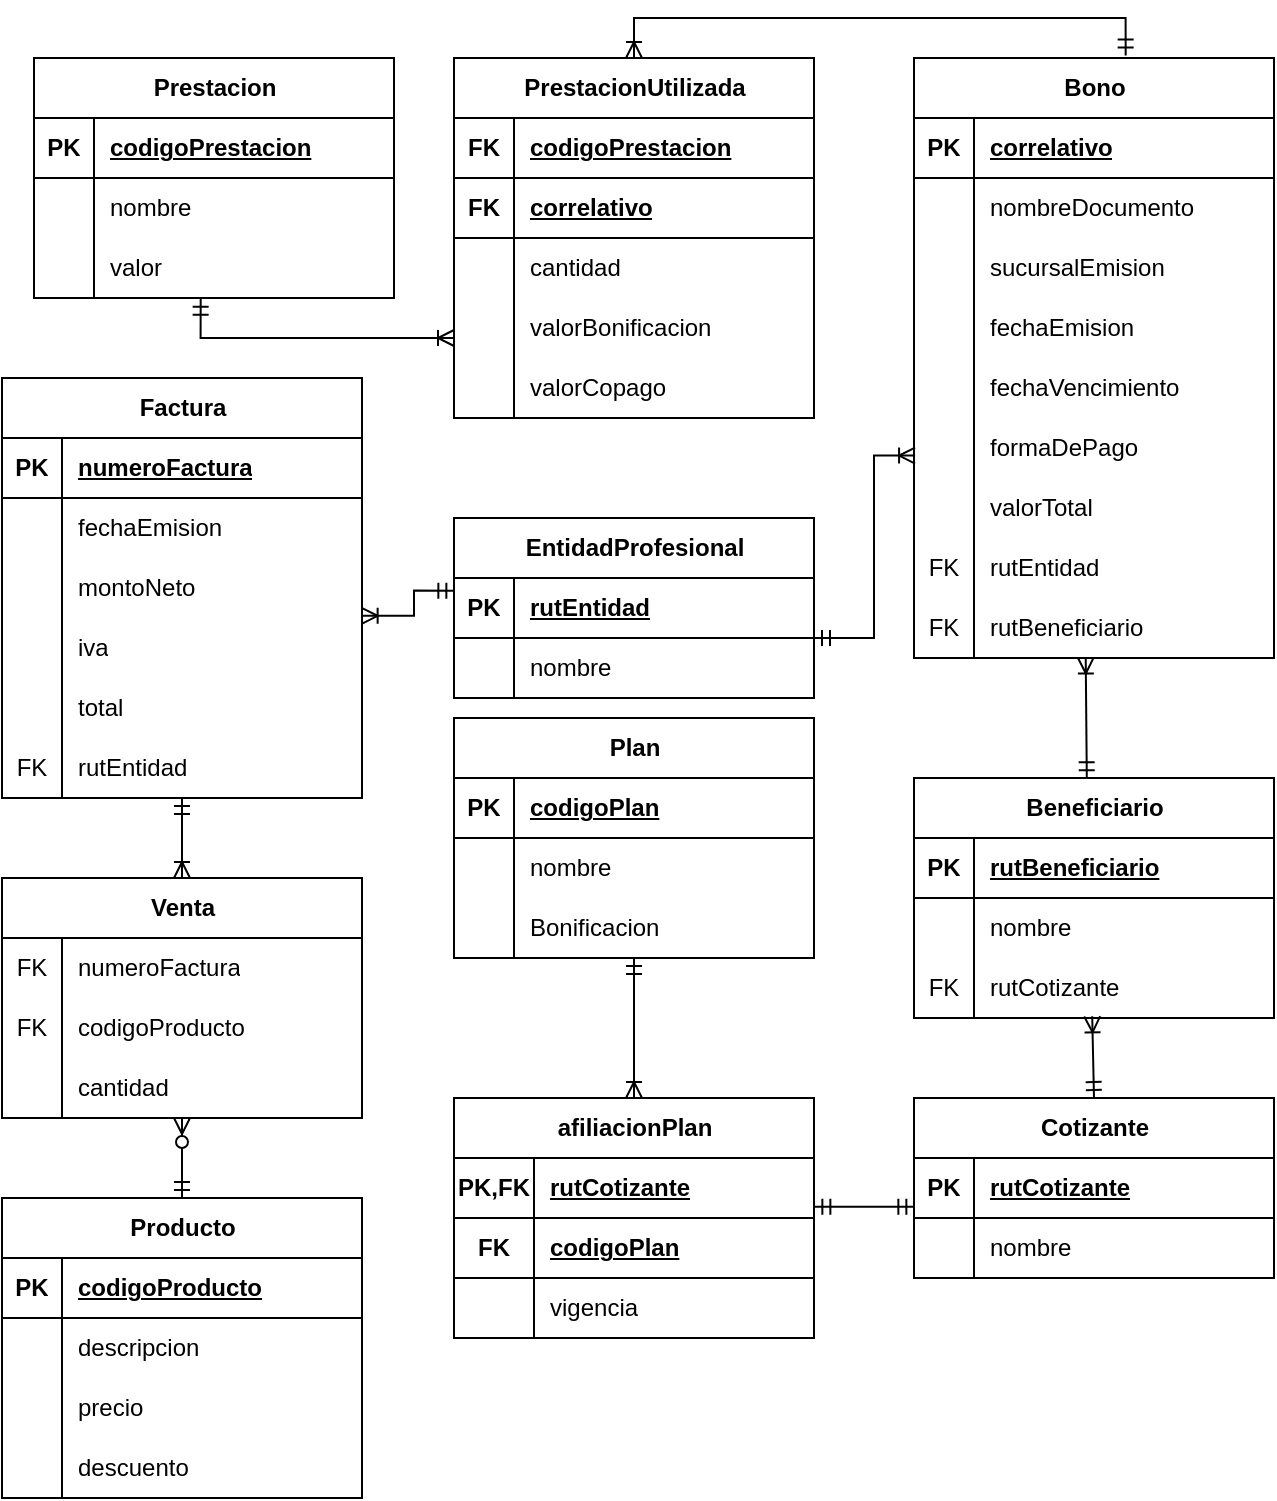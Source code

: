 <mxfile version="21.1.5" type="github">
  <diagram name="Página-1" id="sHQLnijy8fRrwYcZ9gBC">
    <mxGraphModel dx="1008" dy="512" grid="1" gridSize="10" guides="1" tooltips="1" connect="1" arrows="1" fold="1" page="1" pageScale="1" pageWidth="827" pageHeight="1169" math="0" shadow="0">
      <root>
        <mxCell id="0" />
        <mxCell id="1" parent="0" />
        <mxCell id="WlE908Nr2HLmPfWXAteI-1" value="Venta" style="shape=table;startSize=30;container=1;collapsible=1;childLayout=tableLayout;fixedRows=1;rowLines=0;fontStyle=1;align=center;resizeLast=1;html=1;" parent="1" vertex="1">
          <mxGeometry x="234" y="460" width="180" height="120" as="geometry" />
        </mxCell>
        <mxCell id="WlE908Nr2HLmPfWXAteI-5" value="" style="shape=tableRow;horizontal=0;startSize=0;swimlaneHead=0;swimlaneBody=0;fillColor=none;collapsible=0;dropTarget=0;points=[[0,0.5],[1,0.5]];portConstraint=eastwest;top=0;left=0;right=0;bottom=0;" parent="WlE908Nr2HLmPfWXAteI-1" vertex="1">
          <mxGeometry y="30" width="180" height="30" as="geometry" />
        </mxCell>
        <mxCell id="WlE908Nr2HLmPfWXAteI-6" value="FK" style="shape=partialRectangle;connectable=0;fillColor=none;top=0;left=0;bottom=0;right=0;editable=1;overflow=hidden;whiteSpace=wrap;html=1;" parent="WlE908Nr2HLmPfWXAteI-5" vertex="1">
          <mxGeometry width="30" height="30" as="geometry">
            <mxRectangle width="30" height="30" as="alternateBounds" />
          </mxGeometry>
        </mxCell>
        <mxCell id="WlE908Nr2HLmPfWXAteI-7" value="numeroFactura" style="shape=partialRectangle;connectable=0;fillColor=none;top=0;left=0;bottom=0;right=0;align=left;spacingLeft=6;overflow=hidden;whiteSpace=wrap;html=1;" parent="WlE908Nr2HLmPfWXAteI-5" vertex="1">
          <mxGeometry x="30" width="150" height="30" as="geometry">
            <mxRectangle width="150" height="30" as="alternateBounds" />
          </mxGeometry>
        </mxCell>
        <mxCell id="WlE908Nr2HLmPfWXAteI-8" value="" style="shape=tableRow;horizontal=0;startSize=0;swimlaneHead=0;swimlaneBody=0;fillColor=none;collapsible=0;dropTarget=0;points=[[0,0.5],[1,0.5]];portConstraint=eastwest;top=0;left=0;right=0;bottom=0;" parent="WlE908Nr2HLmPfWXAteI-1" vertex="1">
          <mxGeometry y="60" width="180" height="30" as="geometry" />
        </mxCell>
        <mxCell id="WlE908Nr2HLmPfWXAteI-9" value="FK" style="shape=partialRectangle;connectable=0;fillColor=none;top=0;left=0;bottom=0;right=0;editable=1;overflow=hidden;whiteSpace=wrap;html=1;" parent="WlE908Nr2HLmPfWXAteI-8" vertex="1">
          <mxGeometry width="30" height="30" as="geometry">
            <mxRectangle width="30" height="30" as="alternateBounds" />
          </mxGeometry>
        </mxCell>
        <mxCell id="WlE908Nr2HLmPfWXAteI-10" value="codigoProducto" style="shape=partialRectangle;connectable=0;fillColor=none;top=0;left=0;bottom=0;right=0;align=left;spacingLeft=6;overflow=hidden;whiteSpace=wrap;html=1;" parent="WlE908Nr2HLmPfWXAteI-8" vertex="1">
          <mxGeometry x="30" width="150" height="30" as="geometry">
            <mxRectangle width="150" height="30" as="alternateBounds" />
          </mxGeometry>
        </mxCell>
        <mxCell id="WlE908Nr2HLmPfWXAteI-11" value="" style="shape=tableRow;horizontal=0;startSize=0;swimlaneHead=0;swimlaneBody=0;fillColor=none;collapsible=0;dropTarget=0;points=[[0,0.5],[1,0.5]];portConstraint=eastwest;top=0;left=0;right=0;bottom=0;" parent="WlE908Nr2HLmPfWXAteI-1" vertex="1">
          <mxGeometry y="90" width="180" height="30" as="geometry" />
        </mxCell>
        <mxCell id="WlE908Nr2HLmPfWXAteI-12" value="" style="shape=partialRectangle;connectable=0;fillColor=none;top=0;left=0;bottom=0;right=0;editable=1;overflow=hidden;whiteSpace=wrap;html=1;" parent="WlE908Nr2HLmPfWXAteI-11" vertex="1">
          <mxGeometry width="30" height="30" as="geometry">
            <mxRectangle width="30" height="30" as="alternateBounds" />
          </mxGeometry>
        </mxCell>
        <mxCell id="WlE908Nr2HLmPfWXAteI-13" value="cantidad" style="shape=partialRectangle;connectable=0;fillColor=none;top=0;left=0;bottom=0;right=0;align=left;spacingLeft=6;overflow=hidden;whiteSpace=wrap;html=1;" parent="WlE908Nr2HLmPfWXAteI-11" vertex="1">
          <mxGeometry x="30" width="150" height="30" as="geometry">
            <mxRectangle width="150" height="30" as="alternateBounds" />
          </mxGeometry>
        </mxCell>
        <mxCell id="WlE908Nr2HLmPfWXAteI-14" value="Factura" style="shape=table;startSize=30;container=1;collapsible=1;childLayout=tableLayout;fixedRows=1;rowLines=0;fontStyle=1;align=center;resizeLast=1;html=1;" parent="1" vertex="1">
          <mxGeometry x="234" y="210" width="180" height="210.0" as="geometry" />
        </mxCell>
        <mxCell id="WlE908Nr2HLmPfWXAteI-15" value="" style="shape=tableRow;horizontal=0;startSize=0;swimlaneHead=0;swimlaneBody=0;fillColor=none;collapsible=0;dropTarget=0;points=[[0,0.5],[1,0.5]];portConstraint=eastwest;top=0;left=0;right=0;bottom=1;" parent="WlE908Nr2HLmPfWXAteI-14" vertex="1">
          <mxGeometry y="30" width="180" height="30" as="geometry" />
        </mxCell>
        <mxCell id="WlE908Nr2HLmPfWXAteI-16" value="PK" style="shape=partialRectangle;connectable=0;fillColor=none;top=0;left=0;bottom=0;right=0;fontStyle=1;overflow=hidden;whiteSpace=wrap;html=1;" parent="WlE908Nr2HLmPfWXAteI-15" vertex="1">
          <mxGeometry width="30" height="30" as="geometry">
            <mxRectangle width="30" height="30" as="alternateBounds" />
          </mxGeometry>
        </mxCell>
        <mxCell id="WlE908Nr2HLmPfWXAteI-17" value="numeroFactura" style="shape=partialRectangle;connectable=0;fillColor=none;top=0;left=0;bottom=0;right=0;align=left;spacingLeft=6;fontStyle=5;overflow=hidden;whiteSpace=wrap;html=1;" parent="WlE908Nr2HLmPfWXAteI-15" vertex="1">
          <mxGeometry x="30" width="150" height="30" as="geometry">
            <mxRectangle width="150" height="30" as="alternateBounds" />
          </mxGeometry>
        </mxCell>
        <mxCell id="WlE908Nr2HLmPfWXAteI-18" value="" style="shape=tableRow;horizontal=0;startSize=0;swimlaneHead=0;swimlaneBody=0;fillColor=none;collapsible=0;dropTarget=0;points=[[0,0.5],[1,0.5]];portConstraint=eastwest;top=0;left=0;right=0;bottom=0;" parent="WlE908Nr2HLmPfWXAteI-14" vertex="1">
          <mxGeometry y="60" width="180" height="30" as="geometry" />
        </mxCell>
        <mxCell id="WlE908Nr2HLmPfWXAteI-19" value="" style="shape=partialRectangle;connectable=0;fillColor=none;top=0;left=0;bottom=0;right=0;editable=1;overflow=hidden;whiteSpace=wrap;html=1;" parent="WlE908Nr2HLmPfWXAteI-18" vertex="1">
          <mxGeometry width="30" height="30" as="geometry">
            <mxRectangle width="30" height="30" as="alternateBounds" />
          </mxGeometry>
        </mxCell>
        <mxCell id="WlE908Nr2HLmPfWXAteI-20" value="fechaEmision" style="shape=partialRectangle;connectable=0;fillColor=none;top=0;left=0;bottom=0;right=0;align=left;spacingLeft=6;overflow=hidden;whiteSpace=wrap;html=1;" parent="WlE908Nr2HLmPfWXAteI-18" vertex="1">
          <mxGeometry x="30" width="150" height="30" as="geometry">
            <mxRectangle width="150" height="30" as="alternateBounds" />
          </mxGeometry>
        </mxCell>
        <mxCell id="WlE908Nr2HLmPfWXAteI-24" value="" style="shape=tableRow;horizontal=0;startSize=0;swimlaneHead=0;swimlaneBody=0;fillColor=none;collapsible=0;dropTarget=0;points=[[0,0.5],[1,0.5]];portConstraint=eastwest;top=0;left=0;right=0;bottom=0;" parent="WlE908Nr2HLmPfWXAteI-14" vertex="1">
          <mxGeometry y="90" width="180" height="30" as="geometry" />
        </mxCell>
        <mxCell id="WlE908Nr2HLmPfWXAteI-25" value="" style="shape=partialRectangle;connectable=0;fillColor=none;top=0;left=0;bottom=0;right=0;editable=1;overflow=hidden;whiteSpace=wrap;html=1;" parent="WlE908Nr2HLmPfWXAteI-24" vertex="1">
          <mxGeometry width="30" height="30" as="geometry">
            <mxRectangle width="30" height="30" as="alternateBounds" />
          </mxGeometry>
        </mxCell>
        <mxCell id="WlE908Nr2HLmPfWXAteI-26" value="montoNeto" style="shape=partialRectangle;connectable=0;fillColor=none;top=0;left=0;bottom=0;right=0;align=left;spacingLeft=6;overflow=hidden;whiteSpace=wrap;html=1;" parent="WlE908Nr2HLmPfWXAteI-24" vertex="1">
          <mxGeometry x="30" width="150" height="30" as="geometry">
            <mxRectangle width="150" height="30" as="alternateBounds" />
          </mxGeometry>
        </mxCell>
        <mxCell id="jJBeX2fmHwRDxvE-7OtH-17" style="shape=tableRow;horizontal=0;startSize=0;swimlaneHead=0;swimlaneBody=0;fillColor=none;collapsible=0;dropTarget=0;points=[[0,0.5],[1,0.5]];portConstraint=eastwest;top=0;left=0;right=0;bottom=0;" parent="WlE908Nr2HLmPfWXAteI-14" vertex="1">
          <mxGeometry y="120" width="180" height="30" as="geometry" />
        </mxCell>
        <mxCell id="jJBeX2fmHwRDxvE-7OtH-18" style="shape=partialRectangle;connectable=0;fillColor=none;top=0;left=0;bottom=0;right=0;editable=1;overflow=hidden;whiteSpace=wrap;html=1;" parent="jJBeX2fmHwRDxvE-7OtH-17" vertex="1">
          <mxGeometry width="30" height="30" as="geometry">
            <mxRectangle width="30" height="30" as="alternateBounds" />
          </mxGeometry>
        </mxCell>
        <mxCell id="jJBeX2fmHwRDxvE-7OtH-19" value="iva" style="shape=partialRectangle;connectable=0;fillColor=none;top=0;left=0;bottom=0;right=0;align=left;spacingLeft=6;overflow=hidden;whiteSpace=wrap;html=1;" parent="jJBeX2fmHwRDxvE-7OtH-17" vertex="1">
          <mxGeometry x="30" width="150" height="30" as="geometry">
            <mxRectangle width="150" height="30" as="alternateBounds" />
          </mxGeometry>
        </mxCell>
        <mxCell id="jJBeX2fmHwRDxvE-7OtH-20" style="shape=tableRow;horizontal=0;startSize=0;swimlaneHead=0;swimlaneBody=0;fillColor=none;collapsible=0;dropTarget=0;points=[[0,0.5],[1,0.5]];portConstraint=eastwest;top=0;left=0;right=0;bottom=0;" parent="WlE908Nr2HLmPfWXAteI-14" vertex="1">
          <mxGeometry y="150" width="180" height="30" as="geometry" />
        </mxCell>
        <mxCell id="jJBeX2fmHwRDxvE-7OtH-21" style="shape=partialRectangle;connectable=0;fillColor=none;top=0;left=0;bottom=0;right=0;editable=1;overflow=hidden;whiteSpace=wrap;html=1;" parent="jJBeX2fmHwRDxvE-7OtH-20" vertex="1">
          <mxGeometry width="30" height="30" as="geometry">
            <mxRectangle width="30" height="30" as="alternateBounds" />
          </mxGeometry>
        </mxCell>
        <mxCell id="jJBeX2fmHwRDxvE-7OtH-22" value="total" style="shape=partialRectangle;connectable=0;fillColor=none;top=0;left=0;bottom=0;right=0;align=left;spacingLeft=6;overflow=hidden;whiteSpace=wrap;html=1;" parent="jJBeX2fmHwRDxvE-7OtH-20" vertex="1">
          <mxGeometry x="30" width="150" height="30" as="geometry">
            <mxRectangle width="150" height="30" as="alternateBounds" />
          </mxGeometry>
        </mxCell>
        <mxCell id="gxQkNs44RPylzeT0LfTa-339" style="shape=tableRow;horizontal=0;startSize=0;swimlaneHead=0;swimlaneBody=0;fillColor=none;collapsible=0;dropTarget=0;points=[[0,0.5],[1,0.5]];portConstraint=eastwest;top=0;left=0;right=0;bottom=0;" parent="WlE908Nr2HLmPfWXAteI-14" vertex="1">
          <mxGeometry y="180" width="180" height="30" as="geometry" />
        </mxCell>
        <mxCell id="gxQkNs44RPylzeT0LfTa-340" value="FK" style="shape=partialRectangle;connectable=0;fillColor=none;top=0;left=0;bottom=0;right=0;editable=1;overflow=hidden;whiteSpace=wrap;html=1;" parent="gxQkNs44RPylzeT0LfTa-339" vertex="1">
          <mxGeometry width="30" height="30" as="geometry">
            <mxRectangle width="30" height="30" as="alternateBounds" />
          </mxGeometry>
        </mxCell>
        <mxCell id="gxQkNs44RPylzeT0LfTa-341" value="rutEntidad" style="shape=partialRectangle;connectable=0;fillColor=none;top=0;left=0;bottom=0;right=0;align=left;spacingLeft=6;overflow=hidden;whiteSpace=wrap;html=1;" parent="gxQkNs44RPylzeT0LfTa-339" vertex="1">
          <mxGeometry x="30" width="150" height="30" as="geometry">
            <mxRectangle width="150" height="30" as="alternateBounds" />
          </mxGeometry>
        </mxCell>
        <mxCell id="WlE908Nr2HLmPfWXAteI-40" value="Producto" style="shape=table;startSize=30;container=1;collapsible=1;childLayout=tableLayout;fixedRows=1;rowLines=0;fontStyle=1;align=center;resizeLast=1;html=1;" parent="1" vertex="1">
          <mxGeometry x="234" y="620" width="180" height="150" as="geometry" />
        </mxCell>
        <mxCell id="WlE908Nr2HLmPfWXAteI-41" value="" style="shape=tableRow;horizontal=0;startSize=0;swimlaneHead=0;swimlaneBody=0;fillColor=none;collapsible=0;dropTarget=0;points=[[0,0.5],[1,0.5]];portConstraint=eastwest;top=0;left=0;right=0;bottom=1;" parent="WlE908Nr2HLmPfWXAteI-40" vertex="1">
          <mxGeometry y="30" width="180" height="30" as="geometry" />
        </mxCell>
        <mxCell id="WlE908Nr2HLmPfWXAteI-42" value="PK" style="shape=partialRectangle;connectable=0;fillColor=none;top=0;left=0;bottom=0;right=0;fontStyle=1;overflow=hidden;whiteSpace=wrap;html=1;" parent="WlE908Nr2HLmPfWXAteI-41" vertex="1">
          <mxGeometry width="30" height="30" as="geometry">
            <mxRectangle width="30" height="30" as="alternateBounds" />
          </mxGeometry>
        </mxCell>
        <mxCell id="WlE908Nr2HLmPfWXAteI-43" value="codigoProducto" style="shape=partialRectangle;connectable=0;fillColor=none;top=0;left=0;bottom=0;right=0;align=left;spacingLeft=6;fontStyle=5;overflow=hidden;whiteSpace=wrap;html=1;" parent="WlE908Nr2HLmPfWXAteI-41" vertex="1">
          <mxGeometry x="30" width="150" height="30" as="geometry">
            <mxRectangle width="150" height="30" as="alternateBounds" />
          </mxGeometry>
        </mxCell>
        <mxCell id="WlE908Nr2HLmPfWXAteI-44" value="" style="shape=tableRow;horizontal=0;startSize=0;swimlaneHead=0;swimlaneBody=0;fillColor=none;collapsible=0;dropTarget=0;points=[[0,0.5],[1,0.5]];portConstraint=eastwest;top=0;left=0;right=0;bottom=0;" parent="WlE908Nr2HLmPfWXAteI-40" vertex="1">
          <mxGeometry y="60" width="180" height="30" as="geometry" />
        </mxCell>
        <mxCell id="WlE908Nr2HLmPfWXAteI-45" value="" style="shape=partialRectangle;connectable=0;fillColor=none;top=0;left=0;bottom=0;right=0;editable=1;overflow=hidden;whiteSpace=wrap;html=1;" parent="WlE908Nr2HLmPfWXAteI-44" vertex="1">
          <mxGeometry width="30" height="30" as="geometry">
            <mxRectangle width="30" height="30" as="alternateBounds" />
          </mxGeometry>
        </mxCell>
        <mxCell id="WlE908Nr2HLmPfWXAteI-46" value="descripcion" style="shape=partialRectangle;connectable=0;fillColor=none;top=0;left=0;bottom=0;right=0;align=left;spacingLeft=6;overflow=hidden;whiteSpace=wrap;html=1;" parent="WlE908Nr2HLmPfWXAteI-44" vertex="1">
          <mxGeometry x="30" width="150" height="30" as="geometry">
            <mxRectangle width="150" height="30" as="alternateBounds" />
          </mxGeometry>
        </mxCell>
        <mxCell id="WlE908Nr2HLmPfWXAteI-47" value="" style="shape=tableRow;horizontal=0;startSize=0;swimlaneHead=0;swimlaneBody=0;fillColor=none;collapsible=0;dropTarget=0;points=[[0,0.5],[1,0.5]];portConstraint=eastwest;top=0;left=0;right=0;bottom=0;" parent="WlE908Nr2HLmPfWXAteI-40" vertex="1">
          <mxGeometry y="90" width="180" height="30" as="geometry" />
        </mxCell>
        <mxCell id="WlE908Nr2HLmPfWXAteI-48" value="" style="shape=partialRectangle;connectable=0;fillColor=none;top=0;left=0;bottom=0;right=0;editable=1;overflow=hidden;whiteSpace=wrap;html=1;" parent="WlE908Nr2HLmPfWXAteI-47" vertex="1">
          <mxGeometry width="30" height="30" as="geometry">
            <mxRectangle width="30" height="30" as="alternateBounds" />
          </mxGeometry>
        </mxCell>
        <mxCell id="WlE908Nr2HLmPfWXAteI-49" value="precio" style="shape=partialRectangle;connectable=0;fillColor=none;top=0;left=0;bottom=0;right=0;align=left;spacingLeft=6;overflow=hidden;whiteSpace=wrap;html=1;" parent="WlE908Nr2HLmPfWXAteI-47" vertex="1">
          <mxGeometry x="30" width="150" height="30" as="geometry">
            <mxRectangle width="150" height="30" as="alternateBounds" />
          </mxGeometry>
        </mxCell>
        <mxCell id="jJBeX2fmHwRDxvE-7OtH-14" style="shape=tableRow;horizontal=0;startSize=0;swimlaneHead=0;swimlaneBody=0;fillColor=none;collapsible=0;dropTarget=0;points=[[0,0.5],[1,0.5]];portConstraint=eastwest;top=0;left=0;right=0;bottom=0;" parent="WlE908Nr2HLmPfWXAteI-40" vertex="1">
          <mxGeometry y="120" width="180" height="30" as="geometry" />
        </mxCell>
        <mxCell id="jJBeX2fmHwRDxvE-7OtH-15" style="shape=partialRectangle;connectable=0;fillColor=none;top=0;left=0;bottom=0;right=0;editable=1;overflow=hidden;whiteSpace=wrap;html=1;" parent="jJBeX2fmHwRDxvE-7OtH-14" vertex="1">
          <mxGeometry width="30" height="30" as="geometry">
            <mxRectangle width="30" height="30" as="alternateBounds" />
          </mxGeometry>
        </mxCell>
        <mxCell id="jJBeX2fmHwRDxvE-7OtH-16" value="descuento" style="shape=partialRectangle;connectable=0;fillColor=none;top=0;left=0;bottom=0;right=0;align=left;spacingLeft=6;overflow=hidden;whiteSpace=wrap;html=1;" parent="jJBeX2fmHwRDxvE-7OtH-14" vertex="1">
          <mxGeometry x="30" width="150" height="30" as="geometry">
            <mxRectangle width="150" height="30" as="alternateBounds" />
          </mxGeometry>
        </mxCell>
        <mxCell id="WlE908Nr2HLmPfWXAteI-77" value="" style="fontSize=12;html=1;endArrow=ERzeroToMany;startArrow=ERmandOne;rounded=0;exitX=0.5;exitY=0;exitDx=0;exitDy=0;" parent="1" source="WlE908Nr2HLmPfWXAteI-40" target="WlE908Nr2HLmPfWXAteI-11" edge="1">
          <mxGeometry width="100" height="100" relative="1" as="geometry">
            <mxPoint x="-170" y="395" as="sourcePoint" />
            <mxPoint x="70" y="335" as="targetPoint" />
          </mxGeometry>
        </mxCell>
        <mxCell id="WlE908Nr2HLmPfWXAteI-81" value="" style="fontSize=12;html=1;endArrow=ERoneToMany;startArrow=ERmandOne;rounded=0;entryX=0.5;entryY=0;entryDx=0;entryDy=0;exitX=0.5;exitY=1;exitDx=0;exitDy=0;" parent="1" source="WlE908Nr2HLmPfWXAteI-14" target="WlE908Nr2HLmPfWXAteI-1" edge="1">
          <mxGeometry width="100" height="100" relative="1" as="geometry">
            <mxPoint x="80" y="330" as="sourcePoint" />
            <mxPoint x="130" y="295" as="targetPoint" />
          </mxGeometry>
        </mxCell>
        <mxCell id="LhOiTy0F_RknyYzcm8iF-1" value="Bono" style="shape=table;startSize=30;container=1;collapsible=1;childLayout=tableLayout;fixedRows=1;rowLines=0;fontStyle=1;align=center;resizeLast=1;html=1;" parent="1" vertex="1">
          <mxGeometry x="690" y="50" width="180" height="300" as="geometry" />
        </mxCell>
        <mxCell id="LhOiTy0F_RknyYzcm8iF-2" value="" style="shape=tableRow;horizontal=0;startSize=0;swimlaneHead=0;swimlaneBody=0;fillColor=none;collapsible=0;dropTarget=0;points=[[0,0.5],[1,0.5]];portConstraint=eastwest;top=0;left=0;right=0;bottom=1;" parent="LhOiTy0F_RknyYzcm8iF-1" vertex="1">
          <mxGeometry y="30" width="180" height="30" as="geometry" />
        </mxCell>
        <mxCell id="LhOiTy0F_RknyYzcm8iF-3" value="PK" style="shape=partialRectangle;connectable=0;fillColor=none;top=0;left=0;bottom=0;right=0;fontStyle=1;overflow=hidden;whiteSpace=wrap;html=1;" parent="LhOiTy0F_RknyYzcm8iF-2" vertex="1">
          <mxGeometry width="30" height="30" as="geometry">
            <mxRectangle width="30" height="30" as="alternateBounds" />
          </mxGeometry>
        </mxCell>
        <mxCell id="LhOiTy0F_RknyYzcm8iF-4" value="correlativo" style="shape=partialRectangle;connectable=0;fillColor=none;top=0;left=0;bottom=0;right=0;align=left;spacingLeft=6;fontStyle=5;overflow=hidden;whiteSpace=wrap;html=1;" parent="LhOiTy0F_RknyYzcm8iF-2" vertex="1">
          <mxGeometry x="30" width="150" height="30" as="geometry">
            <mxRectangle width="150" height="30" as="alternateBounds" />
          </mxGeometry>
        </mxCell>
        <mxCell id="LhOiTy0F_RknyYzcm8iF-5" value="" style="shape=tableRow;horizontal=0;startSize=0;swimlaneHead=0;swimlaneBody=0;fillColor=none;collapsible=0;dropTarget=0;points=[[0,0.5],[1,0.5]];portConstraint=eastwest;top=0;left=0;right=0;bottom=0;" parent="LhOiTy0F_RknyYzcm8iF-1" vertex="1">
          <mxGeometry y="60" width="180" height="30" as="geometry" />
        </mxCell>
        <mxCell id="LhOiTy0F_RknyYzcm8iF-6" value="" style="shape=partialRectangle;connectable=0;fillColor=none;top=0;left=0;bottom=0;right=0;editable=1;overflow=hidden;whiteSpace=wrap;html=1;" parent="LhOiTy0F_RknyYzcm8iF-5" vertex="1">
          <mxGeometry width="30" height="30" as="geometry">
            <mxRectangle width="30" height="30" as="alternateBounds" />
          </mxGeometry>
        </mxCell>
        <mxCell id="LhOiTy0F_RknyYzcm8iF-7" value="nombreDocumento" style="shape=partialRectangle;connectable=0;fillColor=none;top=0;left=0;bottom=0;right=0;align=left;spacingLeft=6;overflow=hidden;whiteSpace=wrap;html=1;" parent="LhOiTy0F_RknyYzcm8iF-5" vertex="1">
          <mxGeometry x="30" width="150" height="30" as="geometry">
            <mxRectangle width="150" height="30" as="alternateBounds" />
          </mxGeometry>
        </mxCell>
        <mxCell id="LhOiTy0F_RknyYzcm8iF-11" value="" style="shape=tableRow;horizontal=0;startSize=0;swimlaneHead=0;swimlaneBody=0;fillColor=none;collapsible=0;dropTarget=0;points=[[0,0.5],[1,0.5]];portConstraint=eastwest;top=0;left=0;right=0;bottom=0;" parent="LhOiTy0F_RknyYzcm8iF-1" vertex="1">
          <mxGeometry y="90" width="180" height="30" as="geometry" />
        </mxCell>
        <mxCell id="LhOiTy0F_RknyYzcm8iF-12" value="" style="shape=partialRectangle;connectable=0;fillColor=none;top=0;left=0;bottom=0;right=0;editable=1;overflow=hidden;whiteSpace=wrap;html=1;" parent="LhOiTy0F_RknyYzcm8iF-11" vertex="1">
          <mxGeometry width="30" height="30" as="geometry">
            <mxRectangle width="30" height="30" as="alternateBounds" />
          </mxGeometry>
        </mxCell>
        <mxCell id="LhOiTy0F_RknyYzcm8iF-13" value="sucursalEmision" style="shape=partialRectangle;connectable=0;fillColor=none;top=0;left=0;bottom=0;right=0;align=left;spacingLeft=6;overflow=hidden;whiteSpace=wrap;html=1;" parent="LhOiTy0F_RknyYzcm8iF-11" vertex="1">
          <mxGeometry x="30" width="150" height="30" as="geometry">
            <mxRectangle width="150" height="30" as="alternateBounds" />
          </mxGeometry>
        </mxCell>
        <mxCell id="LhOiTy0F_RknyYzcm8iF-14" style="shape=tableRow;horizontal=0;startSize=0;swimlaneHead=0;swimlaneBody=0;fillColor=none;collapsible=0;dropTarget=0;points=[[0,0.5],[1,0.5]];portConstraint=eastwest;top=0;left=0;right=0;bottom=0;" parent="LhOiTy0F_RknyYzcm8iF-1" vertex="1">
          <mxGeometry y="120" width="180" height="30" as="geometry" />
        </mxCell>
        <mxCell id="LhOiTy0F_RknyYzcm8iF-15" style="shape=partialRectangle;connectable=0;fillColor=none;top=0;left=0;bottom=0;right=0;editable=1;overflow=hidden;whiteSpace=wrap;html=1;" parent="LhOiTy0F_RknyYzcm8iF-14" vertex="1">
          <mxGeometry width="30" height="30" as="geometry">
            <mxRectangle width="30" height="30" as="alternateBounds" />
          </mxGeometry>
        </mxCell>
        <mxCell id="LhOiTy0F_RknyYzcm8iF-16" value="fechaEmision" style="shape=partialRectangle;connectable=0;fillColor=none;top=0;left=0;bottom=0;right=0;align=left;spacingLeft=6;overflow=hidden;whiteSpace=wrap;html=1;" parent="LhOiTy0F_RknyYzcm8iF-14" vertex="1">
          <mxGeometry x="30" width="150" height="30" as="geometry">
            <mxRectangle width="150" height="30" as="alternateBounds" />
          </mxGeometry>
        </mxCell>
        <mxCell id="LhOiTy0F_RknyYzcm8iF-17" style="shape=tableRow;horizontal=0;startSize=0;swimlaneHead=0;swimlaneBody=0;fillColor=none;collapsible=0;dropTarget=0;points=[[0,0.5],[1,0.5]];portConstraint=eastwest;top=0;left=0;right=0;bottom=0;" parent="LhOiTy0F_RknyYzcm8iF-1" vertex="1">
          <mxGeometry y="150" width="180" height="30" as="geometry" />
        </mxCell>
        <mxCell id="LhOiTy0F_RknyYzcm8iF-18" style="shape=partialRectangle;connectable=0;fillColor=none;top=0;left=0;bottom=0;right=0;editable=1;overflow=hidden;whiteSpace=wrap;html=1;" parent="LhOiTy0F_RknyYzcm8iF-17" vertex="1">
          <mxGeometry width="30" height="30" as="geometry">
            <mxRectangle width="30" height="30" as="alternateBounds" />
          </mxGeometry>
        </mxCell>
        <mxCell id="LhOiTy0F_RknyYzcm8iF-19" value="fechaVencimiento" style="shape=partialRectangle;connectable=0;fillColor=none;top=0;left=0;bottom=0;right=0;align=left;spacingLeft=6;overflow=hidden;whiteSpace=wrap;html=1;" parent="LhOiTy0F_RknyYzcm8iF-17" vertex="1">
          <mxGeometry x="30" width="150" height="30" as="geometry">
            <mxRectangle width="150" height="30" as="alternateBounds" />
          </mxGeometry>
        </mxCell>
        <mxCell id="gxQkNs44RPylzeT0LfTa-257" style="shape=tableRow;horizontal=0;startSize=0;swimlaneHead=0;swimlaneBody=0;fillColor=none;collapsible=0;dropTarget=0;points=[[0,0.5],[1,0.5]];portConstraint=eastwest;top=0;left=0;right=0;bottom=0;" parent="LhOiTy0F_RknyYzcm8iF-1" vertex="1">
          <mxGeometry y="180" width="180" height="30" as="geometry" />
        </mxCell>
        <mxCell id="gxQkNs44RPylzeT0LfTa-258" style="shape=partialRectangle;connectable=0;fillColor=none;top=0;left=0;bottom=0;right=0;editable=1;overflow=hidden;whiteSpace=wrap;html=1;" parent="gxQkNs44RPylzeT0LfTa-257" vertex="1">
          <mxGeometry width="30" height="30" as="geometry">
            <mxRectangle width="30" height="30" as="alternateBounds" />
          </mxGeometry>
        </mxCell>
        <mxCell id="gxQkNs44RPylzeT0LfTa-259" value="formaDePago" style="shape=partialRectangle;connectable=0;fillColor=none;top=0;left=0;bottom=0;right=0;align=left;spacingLeft=6;overflow=hidden;whiteSpace=wrap;html=1;" parent="gxQkNs44RPylzeT0LfTa-257" vertex="1">
          <mxGeometry x="30" width="150" height="30" as="geometry">
            <mxRectangle width="150" height="30" as="alternateBounds" />
          </mxGeometry>
        </mxCell>
        <mxCell id="gxQkNs44RPylzeT0LfTa-260" style="shape=tableRow;horizontal=0;startSize=0;swimlaneHead=0;swimlaneBody=0;fillColor=none;collapsible=0;dropTarget=0;points=[[0,0.5],[1,0.5]];portConstraint=eastwest;top=0;left=0;right=0;bottom=0;" parent="LhOiTy0F_RknyYzcm8iF-1" vertex="1">
          <mxGeometry y="210" width="180" height="30" as="geometry" />
        </mxCell>
        <mxCell id="gxQkNs44RPylzeT0LfTa-261" style="shape=partialRectangle;connectable=0;fillColor=none;top=0;left=0;bottom=0;right=0;editable=1;overflow=hidden;whiteSpace=wrap;html=1;" parent="gxQkNs44RPylzeT0LfTa-260" vertex="1">
          <mxGeometry width="30" height="30" as="geometry">
            <mxRectangle width="30" height="30" as="alternateBounds" />
          </mxGeometry>
        </mxCell>
        <mxCell id="gxQkNs44RPylzeT0LfTa-262" value="valorTotal" style="shape=partialRectangle;connectable=0;fillColor=none;top=0;left=0;bottom=0;right=0;align=left;spacingLeft=6;overflow=hidden;whiteSpace=wrap;html=1;" parent="gxQkNs44RPylzeT0LfTa-260" vertex="1">
          <mxGeometry x="30" width="150" height="30" as="geometry">
            <mxRectangle width="150" height="30" as="alternateBounds" />
          </mxGeometry>
        </mxCell>
        <mxCell id="gxQkNs44RPylzeT0LfTa-248" style="shape=tableRow;horizontal=0;startSize=0;swimlaneHead=0;swimlaneBody=0;fillColor=none;collapsible=0;dropTarget=0;points=[[0,0.5],[1,0.5]];portConstraint=eastwest;top=0;left=0;right=0;bottom=0;" parent="LhOiTy0F_RknyYzcm8iF-1" vertex="1">
          <mxGeometry y="240" width="180" height="30" as="geometry" />
        </mxCell>
        <mxCell id="gxQkNs44RPylzeT0LfTa-249" value="FK" style="shape=partialRectangle;connectable=0;fillColor=none;top=0;left=0;bottom=0;right=0;editable=1;overflow=hidden;whiteSpace=wrap;html=1;" parent="gxQkNs44RPylzeT0LfTa-248" vertex="1">
          <mxGeometry width="30" height="30" as="geometry">
            <mxRectangle width="30" height="30" as="alternateBounds" />
          </mxGeometry>
        </mxCell>
        <mxCell id="gxQkNs44RPylzeT0LfTa-250" value="rutEntidad" style="shape=partialRectangle;connectable=0;fillColor=none;top=0;left=0;bottom=0;right=0;align=left;spacingLeft=6;overflow=hidden;whiteSpace=wrap;html=1;" parent="gxQkNs44RPylzeT0LfTa-248" vertex="1">
          <mxGeometry x="30" width="150" height="30" as="geometry">
            <mxRectangle width="150" height="30" as="alternateBounds" />
          </mxGeometry>
        </mxCell>
        <mxCell id="LhOiTy0F_RknyYzcm8iF-20" style="shape=tableRow;horizontal=0;startSize=0;swimlaneHead=0;swimlaneBody=0;fillColor=none;collapsible=0;dropTarget=0;points=[[0,0.5],[1,0.5]];portConstraint=eastwest;top=0;left=0;right=0;bottom=0;" parent="LhOiTy0F_RknyYzcm8iF-1" vertex="1">
          <mxGeometry y="270" width="180" height="30" as="geometry" />
        </mxCell>
        <mxCell id="LhOiTy0F_RknyYzcm8iF-21" value="FK" style="shape=partialRectangle;connectable=0;fillColor=none;top=0;left=0;bottom=0;right=0;editable=1;overflow=hidden;whiteSpace=wrap;html=1;" parent="LhOiTy0F_RknyYzcm8iF-20" vertex="1">
          <mxGeometry width="30" height="30" as="geometry">
            <mxRectangle width="30" height="30" as="alternateBounds" />
          </mxGeometry>
        </mxCell>
        <mxCell id="LhOiTy0F_RknyYzcm8iF-22" value="rutBeneficiario" style="shape=partialRectangle;connectable=0;fillColor=none;top=0;left=0;bottom=0;right=0;align=left;spacingLeft=6;overflow=hidden;whiteSpace=wrap;html=1;" parent="LhOiTy0F_RknyYzcm8iF-20" vertex="1">
          <mxGeometry x="30" width="150" height="30" as="geometry">
            <mxRectangle width="150" height="30" as="alternateBounds" />
          </mxGeometry>
        </mxCell>
        <mxCell id="gxQkNs44RPylzeT0LfTa-43" value="Cotizante" style="shape=table;startSize=30;container=1;collapsible=1;childLayout=tableLayout;fixedRows=1;rowLines=0;fontStyle=1;align=center;resizeLast=1;html=1;" parent="1" vertex="1">
          <mxGeometry x="690" y="570" width="180" height="90" as="geometry" />
        </mxCell>
        <mxCell id="gxQkNs44RPylzeT0LfTa-44" value="" style="shape=tableRow;horizontal=0;startSize=0;swimlaneHead=0;swimlaneBody=0;fillColor=none;collapsible=0;dropTarget=0;points=[[0,0.5],[1,0.5]];portConstraint=eastwest;top=0;left=0;right=0;bottom=1;" parent="gxQkNs44RPylzeT0LfTa-43" vertex="1">
          <mxGeometry y="30" width="180" height="30" as="geometry" />
        </mxCell>
        <mxCell id="gxQkNs44RPylzeT0LfTa-45" value="PK" style="shape=partialRectangle;connectable=0;fillColor=none;top=0;left=0;bottom=0;right=0;fontStyle=1;overflow=hidden;whiteSpace=wrap;html=1;" parent="gxQkNs44RPylzeT0LfTa-44" vertex="1">
          <mxGeometry width="30" height="30" as="geometry">
            <mxRectangle width="30" height="30" as="alternateBounds" />
          </mxGeometry>
        </mxCell>
        <mxCell id="gxQkNs44RPylzeT0LfTa-46" value="rutCotizante" style="shape=partialRectangle;connectable=0;fillColor=none;top=0;left=0;bottom=0;right=0;align=left;spacingLeft=6;fontStyle=5;overflow=hidden;whiteSpace=wrap;html=1;" parent="gxQkNs44RPylzeT0LfTa-44" vertex="1">
          <mxGeometry x="30" width="150" height="30" as="geometry">
            <mxRectangle width="150" height="30" as="alternateBounds" />
          </mxGeometry>
        </mxCell>
        <mxCell id="gxQkNs44RPylzeT0LfTa-47" value="" style="shape=tableRow;horizontal=0;startSize=0;swimlaneHead=0;swimlaneBody=0;fillColor=none;collapsible=0;dropTarget=0;points=[[0,0.5],[1,0.5]];portConstraint=eastwest;top=0;left=0;right=0;bottom=0;" parent="gxQkNs44RPylzeT0LfTa-43" vertex="1">
          <mxGeometry y="60" width="180" height="30" as="geometry" />
        </mxCell>
        <mxCell id="gxQkNs44RPylzeT0LfTa-48" value="" style="shape=partialRectangle;connectable=0;fillColor=none;top=0;left=0;bottom=0;right=0;editable=1;overflow=hidden;whiteSpace=wrap;html=1;" parent="gxQkNs44RPylzeT0LfTa-47" vertex="1">
          <mxGeometry width="30" height="30" as="geometry">
            <mxRectangle width="30" height="30" as="alternateBounds" />
          </mxGeometry>
        </mxCell>
        <mxCell id="gxQkNs44RPylzeT0LfTa-49" value="nombre" style="shape=partialRectangle;connectable=0;fillColor=none;top=0;left=0;bottom=0;right=0;align=left;spacingLeft=6;overflow=hidden;whiteSpace=wrap;html=1;" parent="gxQkNs44RPylzeT0LfTa-47" vertex="1">
          <mxGeometry x="30" width="150" height="30" as="geometry">
            <mxRectangle width="150" height="30" as="alternateBounds" />
          </mxGeometry>
        </mxCell>
        <mxCell id="gxQkNs44RPylzeT0LfTa-56" value="EntidadProfesional" style="shape=table;startSize=30;container=1;collapsible=1;childLayout=tableLayout;fixedRows=1;rowLines=0;fontStyle=1;align=center;resizeLast=1;html=1;" parent="1" vertex="1">
          <mxGeometry x="460" y="280" width="180" height="90" as="geometry" />
        </mxCell>
        <mxCell id="gxQkNs44RPylzeT0LfTa-57" value="" style="shape=tableRow;horizontal=0;startSize=0;swimlaneHead=0;swimlaneBody=0;fillColor=none;collapsible=0;dropTarget=0;points=[[0,0.5],[1,0.5]];portConstraint=eastwest;top=0;left=0;right=0;bottom=1;" parent="gxQkNs44RPylzeT0LfTa-56" vertex="1">
          <mxGeometry y="30" width="180" height="30" as="geometry" />
        </mxCell>
        <mxCell id="gxQkNs44RPylzeT0LfTa-58" value="PK" style="shape=partialRectangle;connectable=0;fillColor=none;top=0;left=0;bottom=0;right=0;fontStyle=1;overflow=hidden;whiteSpace=wrap;html=1;" parent="gxQkNs44RPylzeT0LfTa-57" vertex="1">
          <mxGeometry width="30" height="30" as="geometry">
            <mxRectangle width="30" height="30" as="alternateBounds" />
          </mxGeometry>
        </mxCell>
        <mxCell id="gxQkNs44RPylzeT0LfTa-59" value="rutEntidad" style="shape=partialRectangle;connectable=0;fillColor=none;top=0;left=0;bottom=0;right=0;align=left;spacingLeft=6;fontStyle=5;overflow=hidden;whiteSpace=wrap;html=1;" parent="gxQkNs44RPylzeT0LfTa-57" vertex="1">
          <mxGeometry x="30" width="150" height="30" as="geometry">
            <mxRectangle width="150" height="30" as="alternateBounds" />
          </mxGeometry>
        </mxCell>
        <mxCell id="gxQkNs44RPylzeT0LfTa-60" value="" style="shape=tableRow;horizontal=0;startSize=0;swimlaneHead=0;swimlaneBody=0;fillColor=none;collapsible=0;dropTarget=0;points=[[0,0.5],[1,0.5]];portConstraint=eastwest;top=0;left=0;right=0;bottom=0;" parent="gxQkNs44RPylzeT0LfTa-56" vertex="1">
          <mxGeometry y="60" width="180" height="30" as="geometry" />
        </mxCell>
        <mxCell id="gxQkNs44RPylzeT0LfTa-61" value="" style="shape=partialRectangle;connectable=0;fillColor=none;top=0;left=0;bottom=0;right=0;editable=1;overflow=hidden;whiteSpace=wrap;html=1;" parent="gxQkNs44RPylzeT0LfTa-60" vertex="1">
          <mxGeometry width="30" height="30" as="geometry">
            <mxRectangle width="30" height="30" as="alternateBounds" />
          </mxGeometry>
        </mxCell>
        <mxCell id="gxQkNs44RPylzeT0LfTa-62" value="nombre" style="shape=partialRectangle;connectable=0;fillColor=none;top=0;left=0;bottom=0;right=0;align=left;spacingLeft=6;overflow=hidden;whiteSpace=wrap;html=1;" parent="gxQkNs44RPylzeT0LfTa-60" vertex="1">
          <mxGeometry x="30" width="150" height="30" as="geometry">
            <mxRectangle width="150" height="30" as="alternateBounds" />
          </mxGeometry>
        </mxCell>
        <mxCell id="gxQkNs44RPylzeT0LfTa-119" value="Plan" style="shape=table;startSize=30;container=1;collapsible=1;childLayout=tableLayout;fixedRows=1;rowLines=0;fontStyle=1;align=center;resizeLast=1;html=1;" parent="1" vertex="1">
          <mxGeometry x="460" y="380" width="180" height="120" as="geometry" />
        </mxCell>
        <mxCell id="gxQkNs44RPylzeT0LfTa-120" value="" style="shape=tableRow;horizontal=0;startSize=0;swimlaneHead=0;swimlaneBody=0;fillColor=none;collapsible=0;dropTarget=0;points=[[0,0.5],[1,0.5]];portConstraint=eastwest;top=0;left=0;right=0;bottom=1;" parent="gxQkNs44RPylzeT0LfTa-119" vertex="1">
          <mxGeometry y="30" width="180" height="30" as="geometry" />
        </mxCell>
        <mxCell id="gxQkNs44RPylzeT0LfTa-121" value="PK" style="shape=partialRectangle;connectable=0;fillColor=none;top=0;left=0;bottom=0;right=0;fontStyle=1;overflow=hidden;whiteSpace=wrap;html=1;" parent="gxQkNs44RPylzeT0LfTa-120" vertex="1">
          <mxGeometry width="30" height="30" as="geometry">
            <mxRectangle width="30" height="30" as="alternateBounds" />
          </mxGeometry>
        </mxCell>
        <mxCell id="gxQkNs44RPylzeT0LfTa-122" value="codigoPlan" style="shape=partialRectangle;connectable=0;fillColor=none;top=0;left=0;bottom=0;right=0;align=left;spacingLeft=6;fontStyle=5;overflow=hidden;whiteSpace=wrap;html=1;" parent="gxQkNs44RPylzeT0LfTa-120" vertex="1">
          <mxGeometry x="30" width="150" height="30" as="geometry">
            <mxRectangle width="150" height="30" as="alternateBounds" />
          </mxGeometry>
        </mxCell>
        <mxCell id="gxQkNs44RPylzeT0LfTa-123" value="" style="shape=tableRow;horizontal=0;startSize=0;swimlaneHead=0;swimlaneBody=0;fillColor=none;collapsible=0;dropTarget=0;points=[[0,0.5],[1,0.5]];portConstraint=eastwest;top=0;left=0;right=0;bottom=0;" parent="gxQkNs44RPylzeT0LfTa-119" vertex="1">
          <mxGeometry y="60" width="180" height="30" as="geometry" />
        </mxCell>
        <mxCell id="gxQkNs44RPylzeT0LfTa-124" value="" style="shape=partialRectangle;connectable=0;fillColor=none;top=0;left=0;bottom=0;right=0;editable=1;overflow=hidden;whiteSpace=wrap;html=1;" parent="gxQkNs44RPylzeT0LfTa-123" vertex="1">
          <mxGeometry width="30" height="30" as="geometry">
            <mxRectangle width="30" height="30" as="alternateBounds" />
          </mxGeometry>
        </mxCell>
        <mxCell id="gxQkNs44RPylzeT0LfTa-125" value="nombre" style="shape=partialRectangle;connectable=0;fillColor=none;top=0;left=0;bottom=0;right=0;align=left;spacingLeft=6;overflow=hidden;whiteSpace=wrap;html=1;" parent="gxQkNs44RPylzeT0LfTa-123" vertex="1">
          <mxGeometry x="30" width="150" height="30" as="geometry">
            <mxRectangle width="150" height="30" as="alternateBounds" />
          </mxGeometry>
        </mxCell>
        <mxCell id="gxQkNs44RPylzeT0LfTa-228" style="shape=tableRow;horizontal=0;startSize=0;swimlaneHead=0;swimlaneBody=0;fillColor=none;collapsible=0;dropTarget=0;points=[[0,0.5],[1,0.5]];portConstraint=eastwest;top=0;left=0;right=0;bottom=0;" parent="gxQkNs44RPylzeT0LfTa-119" vertex="1">
          <mxGeometry y="90" width="180" height="30" as="geometry" />
        </mxCell>
        <mxCell id="gxQkNs44RPylzeT0LfTa-229" style="shape=partialRectangle;connectable=0;fillColor=none;top=0;left=0;bottom=0;right=0;editable=1;overflow=hidden;whiteSpace=wrap;html=1;" parent="gxQkNs44RPylzeT0LfTa-228" vertex="1">
          <mxGeometry width="30" height="30" as="geometry">
            <mxRectangle width="30" height="30" as="alternateBounds" />
          </mxGeometry>
        </mxCell>
        <mxCell id="gxQkNs44RPylzeT0LfTa-230" value="Bonificacion" style="shape=partialRectangle;connectable=0;fillColor=none;top=0;left=0;bottom=0;right=0;align=left;spacingLeft=6;overflow=hidden;whiteSpace=wrap;html=1;" parent="gxQkNs44RPylzeT0LfTa-228" vertex="1">
          <mxGeometry x="30" width="150" height="30" as="geometry">
            <mxRectangle width="150" height="30" as="alternateBounds" />
          </mxGeometry>
        </mxCell>
        <mxCell id="gxQkNs44RPylzeT0LfTa-151" value="Beneficiario" style="shape=table;startSize=30;container=1;collapsible=1;childLayout=tableLayout;fixedRows=1;rowLines=0;fontStyle=1;align=center;resizeLast=1;html=1;" parent="1" vertex="1">
          <mxGeometry x="690" y="410" width="180" height="120" as="geometry" />
        </mxCell>
        <mxCell id="gxQkNs44RPylzeT0LfTa-152" value="" style="shape=tableRow;horizontal=0;startSize=0;swimlaneHead=0;swimlaneBody=0;fillColor=none;collapsible=0;dropTarget=0;points=[[0,0.5],[1,0.5]];portConstraint=eastwest;top=0;left=0;right=0;bottom=1;" parent="gxQkNs44RPylzeT0LfTa-151" vertex="1">
          <mxGeometry y="30" width="180" height="30" as="geometry" />
        </mxCell>
        <mxCell id="gxQkNs44RPylzeT0LfTa-153" value="PK" style="shape=partialRectangle;connectable=0;fillColor=none;top=0;left=0;bottom=0;right=0;fontStyle=1;overflow=hidden;whiteSpace=wrap;html=1;" parent="gxQkNs44RPylzeT0LfTa-152" vertex="1">
          <mxGeometry width="30" height="30" as="geometry">
            <mxRectangle width="30" height="30" as="alternateBounds" />
          </mxGeometry>
        </mxCell>
        <mxCell id="gxQkNs44RPylzeT0LfTa-154" value="rutBeneficiario" style="shape=partialRectangle;connectable=0;fillColor=none;top=0;left=0;bottom=0;right=0;align=left;spacingLeft=6;fontStyle=5;overflow=hidden;whiteSpace=wrap;html=1;" parent="gxQkNs44RPylzeT0LfTa-152" vertex="1">
          <mxGeometry x="30" width="150" height="30" as="geometry">
            <mxRectangle width="150" height="30" as="alternateBounds" />
          </mxGeometry>
        </mxCell>
        <mxCell id="gxQkNs44RPylzeT0LfTa-155" value="" style="shape=tableRow;horizontal=0;startSize=0;swimlaneHead=0;swimlaneBody=0;fillColor=none;collapsible=0;dropTarget=0;points=[[0,0.5],[1,0.5]];portConstraint=eastwest;top=0;left=0;right=0;bottom=0;" parent="gxQkNs44RPylzeT0LfTa-151" vertex="1">
          <mxGeometry y="60" width="180" height="30" as="geometry" />
        </mxCell>
        <mxCell id="gxQkNs44RPylzeT0LfTa-156" value="" style="shape=partialRectangle;connectable=0;fillColor=none;top=0;left=0;bottom=0;right=0;editable=1;overflow=hidden;whiteSpace=wrap;html=1;" parent="gxQkNs44RPylzeT0LfTa-155" vertex="1">
          <mxGeometry width="30" height="30" as="geometry">
            <mxRectangle width="30" height="30" as="alternateBounds" />
          </mxGeometry>
        </mxCell>
        <mxCell id="gxQkNs44RPylzeT0LfTa-157" value="nombre" style="shape=partialRectangle;connectable=0;fillColor=none;top=0;left=0;bottom=0;right=0;align=left;spacingLeft=6;overflow=hidden;whiteSpace=wrap;html=1;" parent="gxQkNs44RPylzeT0LfTa-155" vertex="1">
          <mxGeometry x="30" width="150" height="30" as="geometry">
            <mxRectangle width="150" height="30" as="alternateBounds" />
          </mxGeometry>
        </mxCell>
        <mxCell id="gxQkNs44RPylzeT0LfTa-158" value="" style="shape=tableRow;horizontal=0;startSize=0;swimlaneHead=0;swimlaneBody=0;fillColor=none;collapsible=0;dropTarget=0;points=[[0,0.5],[1,0.5]];portConstraint=eastwest;top=0;left=0;right=0;bottom=0;" parent="gxQkNs44RPylzeT0LfTa-151" vertex="1">
          <mxGeometry y="90" width="180" height="30" as="geometry" />
        </mxCell>
        <mxCell id="gxQkNs44RPylzeT0LfTa-159" value="FK" style="shape=partialRectangle;connectable=0;fillColor=none;top=0;left=0;bottom=0;right=0;editable=1;overflow=hidden;whiteSpace=wrap;html=1;" parent="gxQkNs44RPylzeT0LfTa-158" vertex="1">
          <mxGeometry width="30" height="30" as="geometry">
            <mxRectangle width="30" height="30" as="alternateBounds" />
          </mxGeometry>
        </mxCell>
        <mxCell id="gxQkNs44RPylzeT0LfTa-160" value="rutCotizante" style="shape=partialRectangle;connectable=0;fillColor=none;top=0;left=0;bottom=0;right=0;align=left;spacingLeft=6;overflow=hidden;whiteSpace=wrap;html=1;" parent="gxQkNs44RPylzeT0LfTa-158" vertex="1">
          <mxGeometry x="30" width="150" height="30" as="geometry">
            <mxRectangle width="150" height="30" as="alternateBounds" />
          </mxGeometry>
        </mxCell>
        <mxCell id="gxQkNs44RPylzeT0LfTa-161" value="" style="fontSize=12;html=1;endArrow=ERoneToMany;startArrow=ERmandOne;rounded=0;exitX=0.48;exitY=0.001;exitDx=0;exitDy=0;exitPerimeter=0;entryX=0.477;entryY=0.991;entryDx=0;entryDy=0;entryPerimeter=0;" parent="1" source="gxQkNs44RPylzeT0LfTa-151" target="LhOiTy0F_RknyYzcm8iF-20" edge="1">
          <mxGeometry width="100" height="100" relative="1" as="geometry">
            <mxPoint x="780" y="400" as="sourcePoint" />
            <mxPoint x="774" y="351" as="targetPoint" />
          </mxGeometry>
        </mxCell>
        <mxCell id="gxQkNs44RPylzeT0LfTa-162" value="" style="fontSize=12;html=1;endArrow=ERoneToMany;startArrow=ERmandOne;rounded=0;exitX=0.5;exitY=0;exitDx=0;exitDy=0;entryX=0.495;entryY=0.972;entryDx=0;entryDy=0;entryPerimeter=0;" parent="1" source="gxQkNs44RPylzeT0LfTa-43" target="gxQkNs44RPylzeT0LfTa-158" edge="1">
          <mxGeometry width="100" height="100" relative="1" as="geometry">
            <mxPoint x="790" y="530" as="sourcePoint" />
            <mxPoint x="790" y="500" as="targetPoint" />
          </mxGeometry>
        </mxCell>
        <mxCell id="gxQkNs44RPylzeT0LfTa-163" value="afiliacionPlan" style="shape=table;startSize=30;container=1;collapsible=1;childLayout=tableLayout;fixedRows=1;rowLines=0;fontStyle=1;align=center;resizeLast=1;html=1;" parent="1" vertex="1">
          <mxGeometry x="460" y="570" width="180" height="120" as="geometry" />
        </mxCell>
        <mxCell id="gxQkNs44RPylzeT0LfTa-179" style="shape=tableRow;horizontal=0;startSize=0;swimlaneHead=0;swimlaneBody=0;fillColor=none;collapsible=0;dropTarget=0;points=[[0,0.5],[1,0.5]];portConstraint=eastwest;top=0;left=0;right=0;bottom=1;" parent="gxQkNs44RPylzeT0LfTa-163" vertex="1">
          <mxGeometry y="30" width="180" height="30" as="geometry" />
        </mxCell>
        <mxCell id="gxQkNs44RPylzeT0LfTa-180" value="PK,FK" style="shape=partialRectangle;connectable=0;fillColor=none;top=0;left=0;bottom=0;right=0;fontStyle=1;overflow=hidden;whiteSpace=wrap;html=1;" parent="gxQkNs44RPylzeT0LfTa-179" vertex="1">
          <mxGeometry width="40" height="30" as="geometry">
            <mxRectangle width="40" height="30" as="alternateBounds" />
          </mxGeometry>
        </mxCell>
        <mxCell id="gxQkNs44RPylzeT0LfTa-181" value="rutCotizante" style="shape=partialRectangle;connectable=0;fillColor=none;top=0;left=0;bottom=0;right=0;align=left;spacingLeft=6;fontStyle=5;overflow=hidden;whiteSpace=wrap;html=1;" parent="gxQkNs44RPylzeT0LfTa-179" vertex="1">
          <mxGeometry x="40" width="140" height="30" as="geometry">
            <mxRectangle width="140" height="30" as="alternateBounds" />
          </mxGeometry>
        </mxCell>
        <mxCell id="gxQkNs44RPylzeT0LfTa-164" value="" style="shape=tableRow;horizontal=0;startSize=0;swimlaneHead=0;swimlaneBody=0;fillColor=none;collapsible=0;dropTarget=0;points=[[0,0.5],[1,0.5]];portConstraint=eastwest;top=0;left=0;right=0;bottom=1;" parent="gxQkNs44RPylzeT0LfTa-163" vertex="1">
          <mxGeometry y="60" width="180" height="30" as="geometry" />
        </mxCell>
        <mxCell id="gxQkNs44RPylzeT0LfTa-165" value="FK" style="shape=partialRectangle;connectable=0;fillColor=none;top=0;left=0;bottom=0;right=0;fontStyle=1;overflow=hidden;whiteSpace=wrap;html=1;" parent="gxQkNs44RPylzeT0LfTa-164" vertex="1">
          <mxGeometry width="40" height="30" as="geometry">
            <mxRectangle width="40" height="30" as="alternateBounds" />
          </mxGeometry>
        </mxCell>
        <mxCell id="gxQkNs44RPylzeT0LfTa-166" value="codigoPlan" style="shape=partialRectangle;connectable=0;fillColor=none;top=0;left=0;bottom=0;right=0;align=left;spacingLeft=6;fontStyle=5;overflow=hidden;whiteSpace=wrap;html=1;" parent="gxQkNs44RPylzeT0LfTa-164" vertex="1">
          <mxGeometry x="40" width="140" height="30" as="geometry">
            <mxRectangle width="140" height="30" as="alternateBounds" />
          </mxGeometry>
        </mxCell>
        <mxCell id="gxQkNs44RPylzeT0LfTa-167" value="" style="shape=tableRow;horizontal=0;startSize=0;swimlaneHead=0;swimlaneBody=0;fillColor=none;collapsible=0;dropTarget=0;points=[[0,0.5],[1,0.5]];portConstraint=eastwest;top=0;left=0;right=0;bottom=0;" parent="gxQkNs44RPylzeT0LfTa-163" vertex="1">
          <mxGeometry y="90" width="180" height="30" as="geometry" />
        </mxCell>
        <mxCell id="gxQkNs44RPylzeT0LfTa-168" value="" style="shape=partialRectangle;connectable=0;fillColor=none;top=0;left=0;bottom=0;right=0;editable=1;overflow=hidden;whiteSpace=wrap;html=1;" parent="gxQkNs44RPylzeT0LfTa-167" vertex="1">
          <mxGeometry width="40" height="30" as="geometry">
            <mxRectangle width="40" height="30" as="alternateBounds" />
          </mxGeometry>
        </mxCell>
        <mxCell id="gxQkNs44RPylzeT0LfTa-169" value="vigencia" style="shape=partialRectangle;connectable=0;fillColor=none;top=0;left=0;bottom=0;right=0;align=left;spacingLeft=6;overflow=hidden;whiteSpace=wrap;html=1;" parent="gxQkNs44RPylzeT0LfTa-167" vertex="1">
          <mxGeometry x="40" width="140" height="30" as="geometry">
            <mxRectangle width="140" height="30" as="alternateBounds" />
          </mxGeometry>
        </mxCell>
        <mxCell id="gxQkNs44RPylzeT0LfTa-183" value="" style="fontSize=12;html=1;endArrow=ERmandOne;startArrow=ERmandOne;rounded=0;entryX=1.001;entryY=0.814;entryDx=0;entryDy=0;exitX=0.001;exitY=0.814;exitDx=0;exitDy=0;exitPerimeter=0;entryPerimeter=0;" parent="1" source="gxQkNs44RPylzeT0LfTa-44" target="gxQkNs44RPylzeT0LfTa-179" edge="1">
          <mxGeometry width="100" height="100" relative="1" as="geometry">
            <mxPoint x="770" y="650" as="sourcePoint" />
            <mxPoint x="820" y="690" as="targetPoint" />
          </mxGeometry>
        </mxCell>
        <mxCell id="gxQkNs44RPylzeT0LfTa-202" value="Prestacion" style="shape=table;startSize=30;container=1;collapsible=1;childLayout=tableLayout;fixedRows=1;rowLines=0;fontStyle=1;align=center;resizeLast=1;html=1;" parent="1" vertex="1">
          <mxGeometry x="250" y="50" width="180" height="120" as="geometry" />
        </mxCell>
        <mxCell id="gxQkNs44RPylzeT0LfTa-203" value="" style="shape=tableRow;horizontal=0;startSize=0;swimlaneHead=0;swimlaneBody=0;fillColor=none;collapsible=0;dropTarget=0;points=[[0,0.5],[1,0.5]];portConstraint=eastwest;top=0;left=0;right=0;bottom=1;" parent="gxQkNs44RPylzeT0LfTa-202" vertex="1">
          <mxGeometry y="30" width="180" height="30" as="geometry" />
        </mxCell>
        <mxCell id="gxQkNs44RPylzeT0LfTa-204" value="PK" style="shape=partialRectangle;connectable=0;fillColor=none;top=0;left=0;bottom=0;right=0;fontStyle=1;overflow=hidden;whiteSpace=wrap;html=1;" parent="gxQkNs44RPylzeT0LfTa-203" vertex="1">
          <mxGeometry width="30" height="30" as="geometry">
            <mxRectangle width="30" height="30" as="alternateBounds" />
          </mxGeometry>
        </mxCell>
        <mxCell id="gxQkNs44RPylzeT0LfTa-205" value="codigoPrestacion" style="shape=partialRectangle;connectable=0;fillColor=none;top=0;left=0;bottom=0;right=0;align=left;spacingLeft=6;fontStyle=5;overflow=hidden;whiteSpace=wrap;html=1;" parent="gxQkNs44RPylzeT0LfTa-203" vertex="1">
          <mxGeometry x="30" width="150" height="30" as="geometry">
            <mxRectangle width="150" height="30" as="alternateBounds" />
          </mxGeometry>
        </mxCell>
        <mxCell id="gxQkNs44RPylzeT0LfTa-206" value="" style="shape=tableRow;horizontal=0;startSize=0;swimlaneHead=0;swimlaneBody=0;fillColor=none;collapsible=0;dropTarget=0;points=[[0,0.5],[1,0.5]];portConstraint=eastwest;top=0;left=0;right=0;bottom=0;" parent="gxQkNs44RPylzeT0LfTa-202" vertex="1">
          <mxGeometry y="60" width="180" height="30" as="geometry" />
        </mxCell>
        <mxCell id="gxQkNs44RPylzeT0LfTa-207" value="" style="shape=partialRectangle;connectable=0;fillColor=none;top=0;left=0;bottom=0;right=0;editable=1;overflow=hidden;whiteSpace=wrap;html=1;" parent="gxQkNs44RPylzeT0LfTa-206" vertex="1">
          <mxGeometry width="30" height="30" as="geometry">
            <mxRectangle width="30" height="30" as="alternateBounds" />
          </mxGeometry>
        </mxCell>
        <mxCell id="gxQkNs44RPylzeT0LfTa-208" value="nombre" style="shape=partialRectangle;connectable=0;fillColor=none;top=0;left=0;bottom=0;right=0;align=left;spacingLeft=6;overflow=hidden;whiteSpace=wrap;html=1;" parent="gxQkNs44RPylzeT0LfTa-206" vertex="1">
          <mxGeometry x="30" width="150" height="30" as="geometry">
            <mxRectangle width="150" height="30" as="alternateBounds" />
          </mxGeometry>
        </mxCell>
        <mxCell id="gxQkNs44RPylzeT0LfTa-209" value="" style="shape=tableRow;horizontal=0;startSize=0;swimlaneHead=0;swimlaneBody=0;fillColor=none;collapsible=0;dropTarget=0;points=[[0,0.5],[1,0.5]];portConstraint=eastwest;top=0;left=0;right=0;bottom=0;" parent="gxQkNs44RPylzeT0LfTa-202" vertex="1">
          <mxGeometry y="90" width="180" height="30" as="geometry" />
        </mxCell>
        <mxCell id="gxQkNs44RPylzeT0LfTa-210" value="" style="shape=partialRectangle;connectable=0;fillColor=none;top=0;left=0;bottom=0;right=0;editable=1;overflow=hidden;whiteSpace=wrap;html=1;" parent="gxQkNs44RPylzeT0LfTa-209" vertex="1">
          <mxGeometry width="30" height="30" as="geometry">
            <mxRectangle width="30" height="30" as="alternateBounds" />
          </mxGeometry>
        </mxCell>
        <mxCell id="gxQkNs44RPylzeT0LfTa-211" value="valor" style="shape=partialRectangle;connectable=0;fillColor=none;top=0;left=0;bottom=0;right=0;align=left;spacingLeft=6;overflow=hidden;whiteSpace=wrap;html=1;" parent="gxQkNs44RPylzeT0LfTa-209" vertex="1">
          <mxGeometry x="30" width="150" height="30" as="geometry">
            <mxRectangle width="150" height="30" as="alternateBounds" />
          </mxGeometry>
        </mxCell>
        <mxCell id="gxQkNs44RPylzeT0LfTa-218" value="PrestacionUtilizada" style="shape=table;startSize=30;container=1;collapsible=1;childLayout=tableLayout;fixedRows=1;rowLines=0;fontStyle=1;align=center;resizeLast=1;html=1;" parent="1" vertex="1">
          <mxGeometry x="460" y="50" width="180" height="180" as="geometry" />
        </mxCell>
        <mxCell id="gxQkNs44RPylzeT0LfTa-219" value="" style="shape=tableRow;horizontal=0;startSize=0;swimlaneHead=0;swimlaneBody=0;fillColor=none;collapsible=0;dropTarget=0;points=[[0,0.5],[1,0.5]];portConstraint=eastwest;top=0;left=0;right=0;bottom=1;" parent="gxQkNs44RPylzeT0LfTa-218" vertex="1">
          <mxGeometry y="30" width="180" height="30" as="geometry" />
        </mxCell>
        <mxCell id="gxQkNs44RPylzeT0LfTa-220" value="FK" style="shape=partialRectangle;connectable=0;fillColor=none;top=0;left=0;bottom=0;right=0;fontStyle=1;overflow=hidden;whiteSpace=wrap;html=1;" parent="gxQkNs44RPylzeT0LfTa-219" vertex="1">
          <mxGeometry width="30" height="30" as="geometry">
            <mxRectangle width="30" height="30" as="alternateBounds" />
          </mxGeometry>
        </mxCell>
        <mxCell id="gxQkNs44RPylzeT0LfTa-221" value="codigoPrestacion" style="shape=partialRectangle;connectable=0;fillColor=none;top=0;left=0;bottom=0;right=0;align=left;spacingLeft=6;fontStyle=5;overflow=hidden;whiteSpace=wrap;html=1;" parent="gxQkNs44RPylzeT0LfTa-219" vertex="1">
          <mxGeometry x="30" width="150" height="30" as="geometry">
            <mxRectangle width="150" height="30" as="alternateBounds" />
          </mxGeometry>
        </mxCell>
        <mxCell id="gxQkNs44RPylzeT0LfTa-222" style="shape=tableRow;horizontal=0;startSize=0;swimlaneHead=0;swimlaneBody=0;fillColor=none;collapsible=0;dropTarget=0;points=[[0,0.5],[1,0.5]];portConstraint=eastwest;top=0;left=0;right=0;bottom=1;" parent="gxQkNs44RPylzeT0LfTa-218" vertex="1">
          <mxGeometry y="60" width="180" height="30" as="geometry" />
        </mxCell>
        <mxCell id="gxQkNs44RPylzeT0LfTa-223" value="FK" style="shape=partialRectangle;connectable=0;fillColor=none;top=0;left=0;bottom=0;right=0;fontStyle=1;overflow=hidden;whiteSpace=wrap;html=1;" parent="gxQkNs44RPylzeT0LfTa-222" vertex="1">
          <mxGeometry width="30" height="30" as="geometry">
            <mxRectangle width="30" height="30" as="alternateBounds" />
          </mxGeometry>
        </mxCell>
        <mxCell id="gxQkNs44RPylzeT0LfTa-224" value="correlativo" style="shape=partialRectangle;connectable=0;fillColor=none;top=0;left=0;bottom=0;right=0;align=left;spacingLeft=6;fontStyle=5;overflow=hidden;whiteSpace=wrap;html=1;" parent="gxQkNs44RPylzeT0LfTa-222" vertex="1">
          <mxGeometry x="30" width="150" height="30" as="geometry">
            <mxRectangle width="150" height="30" as="alternateBounds" />
          </mxGeometry>
        </mxCell>
        <mxCell id="gxQkNs44RPylzeT0LfTa-225" value="" style="shape=tableRow;horizontal=0;startSize=0;swimlaneHead=0;swimlaneBody=0;fillColor=none;collapsible=0;dropTarget=0;points=[[0,0.5],[1,0.5]];portConstraint=eastwest;top=0;left=0;right=0;bottom=0;" parent="gxQkNs44RPylzeT0LfTa-218" vertex="1">
          <mxGeometry y="90" width="180" height="30" as="geometry" />
        </mxCell>
        <mxCell id="gxQkNs44RPylzeT0LfTa-226" value="" style="shape=partialRectangle;connectable=0;fillColor=none;top=0;left=0;bottom=0;right=0;editable=1;overflow=hidden;whiteSpace=wrap;html=1;" parent="gxQkNs44RPylzeT0LfTa-225" vertex="1">
          <mxGeometry width="30" height="30" as="geometry">
            <mxRectangle width="30" height="30" as="alternateBounds" />
          </mxGeometry>
        </mxCell>
        <mxCell id="gxQkNs44RPylzeT0LfTa-227" value="cantidad" style="shape=partialRectangle;connectable=0;fillColor=none;top=0;left=0;bottom=0;right=0;align=left;spacingLeft=6;overflow=hidden;whiteSpace=wrap;html=1;" parent="gxQkNs44RPylzeT0LfTa-225" vertex="1">
          <mxGeometry x="30" width="150" height="30" as="geometry">
            <mxRectangle width="150" height="30" as="alternateBounds" />
          </mxGeometry>
        </mxCell>
        <mxCell id="gxQkNs44RPylzeT0LfTa-231" style="shape=tableRow;horizontal=0;startSize=0;swimlaneHead=0;swimlaneBody=0;fillColor=none;collapsible=0;dropTarget=0;points=[[0,0.5],[1,0.5]];portConstraint=eastwest;top=0;left=0;right=0;bottom=0;" parent="gxQkNs44RPylzeT0LfTa-218" vertex="1">
          <mxGeometry y="120" width="180" height="30" as="geometry" />
        </mxCell>
        <mxCell id="gxQkNs44RPylzeT0LfTa-232" style="shape=partialRectangle;connectable=0;fillColor=none;top=0;left=0;bottom=0;right=0;editable=1;overflow=hidden;whiteSpace=wrap;html=1;" parent="gxQkNs44RPylzeT0LfTa-231" vertex="1">
          <mxGeometry width="30" height="30" as="geometry">
            <mxRectangle width="30" height="30" as="alternateBounds" />
          </mxGeometry>
        </mxCell>
        <mxCell id="gxQkNs44RPylzeT0LfTa-233" value="valorBonificacion" style="shape=partialRectangle;connectable=0;fillColor=none;top=0;left=0;bottom=0;right=0;align=left;spacingLeft=6;overflow=hidden;whiteSpace=wrap;html=1;" parent="gxQkNs44RPylzeT0LfTa-231" vertex="1">
          <mxGeometry x="30" width="150" height="30" as="geometry">
            <mxRectangle width="150" height="30" as="alternateBounds" />
          </mxGeometry>
        </mxCell>
        <mxCell id="gxQkNs44RPylzeT0LfTa-240" style="shape=tableRow;horizontal=0;startSize=0;swimlaneHead=0;swimlaneBody=0;fillColor=none;collapsible=0;dropTarget=0;points=[[0,0.5],[1,0.5]];portConstraint=eastwest;top=0;left=0;right=0;bottom=0;" parent="gxQkNs44RPylzeT0LfTa-218" vertex="1">
          <mxGeometry y="150" width="180" height="30" as="geometry" />
        </mxCell>
        <mxCell id="gxQkNs44RPylzeT0LfTa-241" style="shape=partialRectangle;connectable=0;fillColor=none;top=0;left=0;bottom=0;right=0;editable=1;overflow=hidden;whiteSpace=wrap;html=1;" parent="gxQkNs44RPylzeT0LfTa-240" vertex="1">
          <mxGeometry width="30" height="30" as="geometry">
            <mxRectangle width="30" height="30" as="alternateBounds" />
          </mxGeometry>
        </mxCell>
        <mxCell id="gxQkNs44RPylzeT0LfTa-242" value="valorCopago" style="shape=partialRectangle;connectable=0;fillColor=none;top=0;left=0;bottom=0;right=0;align=left;spacingLeft=6;overflow=hidden;whiteSpace=wrap;html=1;" parent="gxQkNs44RPylzeT0LfTa-240" vertex="1">
          <mxGeometry x="30" width="150" height="30" as="geometry">
            <mxRectangle width="150" height="30" as="alternateBounds" />
          </mxGeometry>
        </mxCell>
        <mxCell id="gxQkNs44RPylzeT0LfTa-244" value="" style="fontSize=12;html=1;endArrow=ERoneToMany;startArrow=ERmandOne;rounded=0;edgeStyle=orthogonalEdgeStyle;entryX=0.003;entryY=0.627;entryDx=0;entryDy=0;entryPerimeter=0;" parent="1" target="gxQkNs44RPylzeT0LfTa-257" edge="1">
          <mxGeometry width="100" height="100" relative="1" as="geometry">
            <mxPoint x="640" y="340" as="sourcePoint" />
            <mxPoint x="680" y="250" as="targetPoint" />
            <Array as="points">
              <mxPoint x="670" y="340" />
              <mxPoint x="670" y="249" />
            </Array>
          </mxGeometry>
        </mxCell>
        <mxCell id="gxQkNs44RPylzeT0LfTa-251" value="" style="fontSize=12;html=1;endArrow=ERoneToMany;startArrow=ERmandOne;rounded=0;entryX=0.5;entryY=0;entryDx=0;entryDy=0;" parent="1" source="gxQkNs44RPylzeT0LfTa-228" target="gxQkNs44RPylzeT0LfTa-163" edge="1">
          <mxGeometry width="100" height="100" relative="1" as="geometry">
            <mxPoint x="641" y="735.5" as="sourcePoint" />
            <mxPoint x="640" y="694.5" as="targetPoint" />
          </mxGeometry>
        </mxCell>
        <mxCell id="gxQkNs44RPylzeT0LfTa-252" value="" style="fontSize=12;html=1;endArrow=ERoneToMany;startArrow=ERmandOne;rounded=0;exitX=0.463;exitY=1.014;exitDx=0;exitDy=0;exitPerimeter=0;edgeStyle=orthogonalEdgeStyle;" parent="1" source="gxQkNs44RPylzeT0LfTa-209" edge="1">
          <mxGeometry width="100" height="100" relative="1" as="geometry">
            <mxPoint x="1251" y="291" as="sourcePoint" />
            <mxPoint x="460" y="190" as="targetPoint" />
            <Array as="points">
              <mxPoint x="333" y="190" />
              <mxPoint x="459" y="190" />
            </Array>
          </mxGeometry>
        </mxCell>
        <mxCell id="gxQkNs44RPylzeT0LfTa-253" value="" style="fontSize=12;html=1;endArrow=ERoneToMany;startArrow=ERmandOne;rounded=0;exitX=0.588;exitY=-0.004;exitDx=0;exitDy=0;entryX=0.5;entryY=0;entryDx=0;entryDy=0;exitPerimeter=0;edgeStyle=orthogonalEdgeStyle;" parent="1" source="LhOiTy0F_RknyYzcm8iF-1" target="gxQkNs44RPylzeT0LfTa-218" edge="1">
          <mxGeometry width="100" height="100" relative="1" as="geometry">
            <mxPoint x="911" y="231" as="sourcePoint" />
            <mxPoint x="910" y="190" as="targetPoint" />
            <Array as="points">
              <mxPoint x="796" y="30" />
              <mxPoint x="550" y="30" />
            </Array>
          </mxGeometry>
        </mxCell>
        <mxCell id="gxQkNs44RPylzeT0LfTa-342" value="" style="fontSize=12;html=1;endArrow=ERoneToMany;startArrow=ERmandOne;rounded=0;entryX=0.999;entryY=-0.037;entryDx=0;entryDy=0;exitX=0.001;exitY=0.211;exitDx=0;exitDy=0;exitPerimeter=0;edgeStyle=orthogonalEdgeStyle;entryPerimeter=0;" parent="1" source="gxQkNs44RPylzeT0LfTa-57" target="jJBeX2fmHwRDxvE-7OtH-17" edge="1">
          <mxGeometry width="100" height="100" relative="1" as="geometry">
            <mxPoint x="230" y="330" as="sourcePoint" />
            <mxPoint x="230" y="410" as="targetPoint" />
            <Array as="points">
              <mxPoint x="440" y="316" />
              <mxPoint x="440" y="329" />
            </Array>
          </mxGeometry>
        </mxCell>
      </root>
    </mxGraphModel>
  </diagram>
</mxfile>
